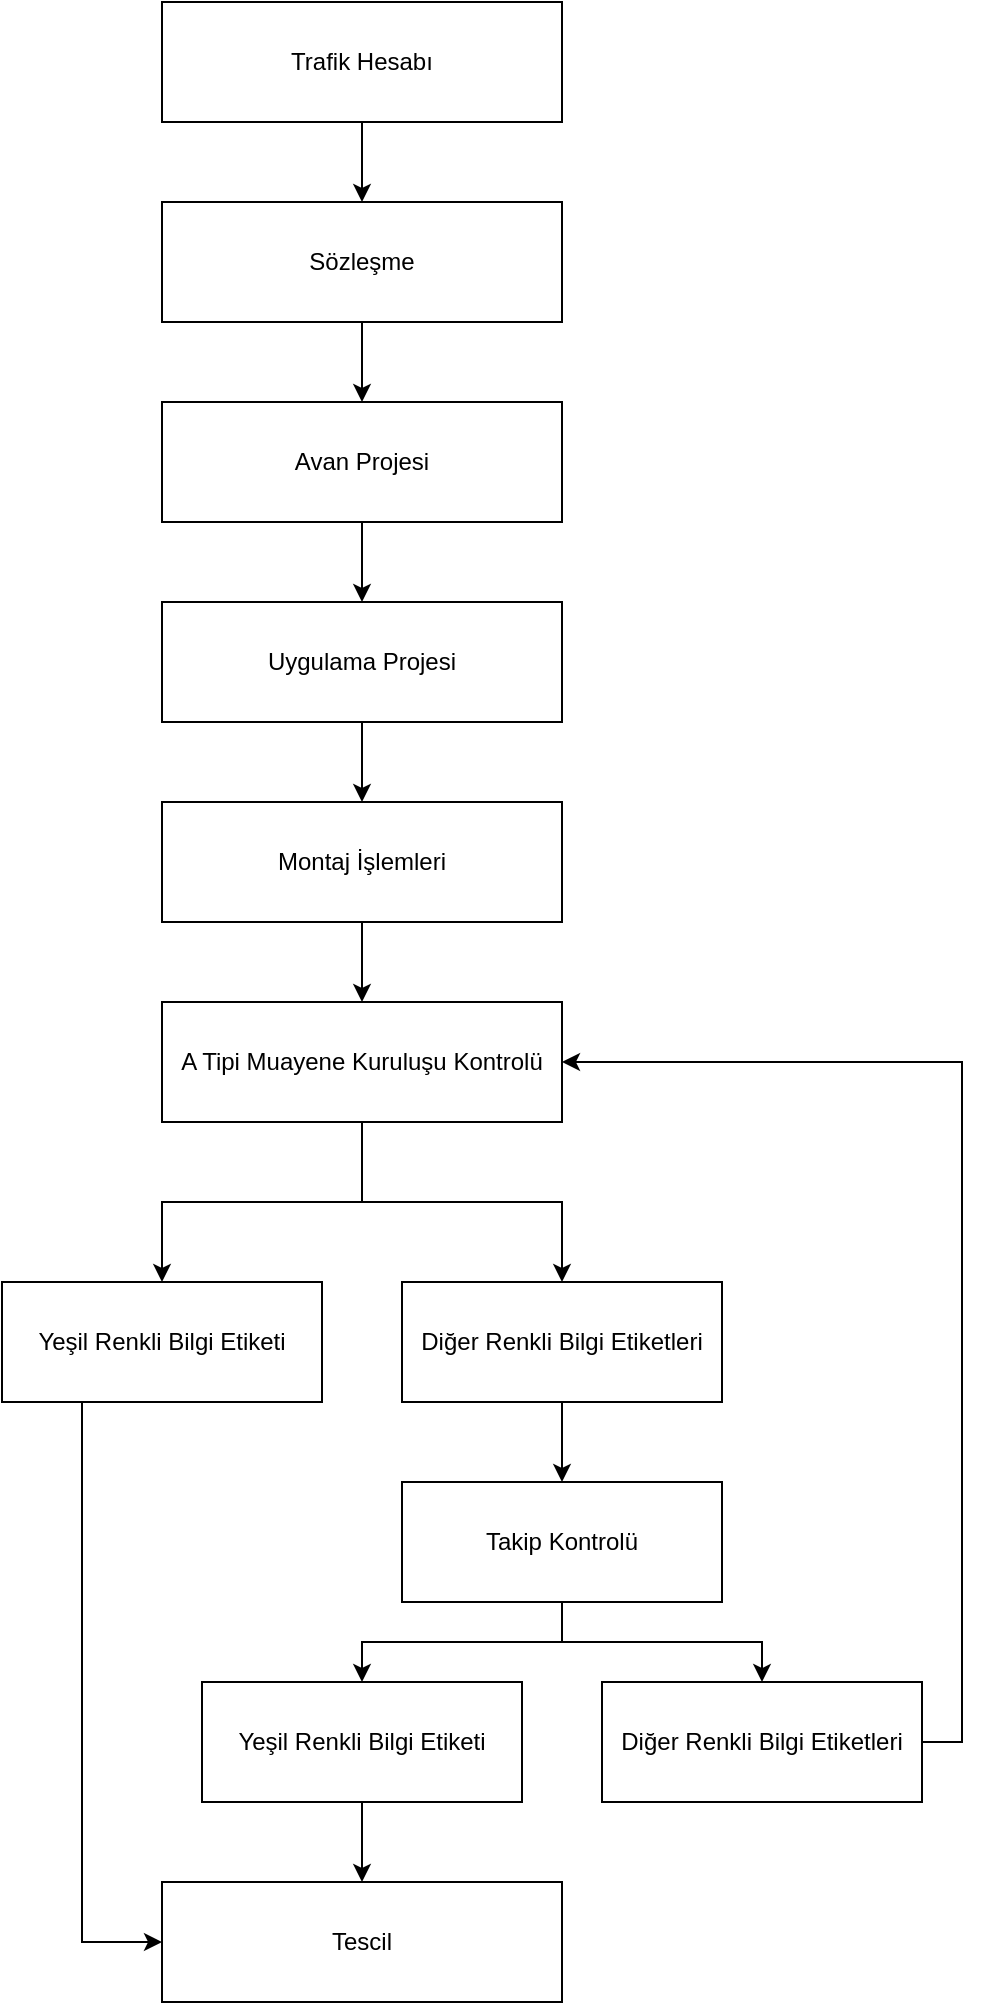 <mxfile version="16.5.6" type="github">
  <diagram id="xVj9goOM0HoYAq6a2udZ" name="Page-1">
    <mxGraphModel dx="1102" dy="600" grid="1" gridSize="10" guides="1" tooltips="1" connect="1" arrows="1" fold="1" page="1" pageScale="1" pageWidth="827" pageHeight="1169" math="0" shadow="0">
      <root>
        <mxCell id="0" />
        <mxCell id="1" parent="0" />
        <mxCell id="WERg9MYtYTJD5pxzwSMF-3" value="" style="edgeStyle=orthogonalEdgeStyle;rounded=0;orthogonalLoop=1;jettySize=auto;html=1;" edge="1" parent="1" source="WERg9MYtYTJD5pxzwSMF-1">
          <mxGeometry relative="1" as="geometry">
            <mxPoint x="420" y="220" as="targetPoint" />
          </mxGeometry>
        </mxCell>
        <mxCell id="WERg9MYtYTJD5pxzwSMF-1" value="Trafik Hesabı" style="rounded=0;whiteSpace=wrap;html=1;" vertex="1" parent="1">
          <mxGeometry x="320" y="120" width="200" height="60" as="geometry" />
        </mxCell>
        <mxCell id="WERg9MYtYTJD5pxzwSMF-27" style="edgeStyle=orthogonalEdgeStyle;rounded=0;orthogonalLoop=1;jettySize=auto;html=1;exitX=0.5;exitY=1;exitDx=0;exitDy=0;" edge="1" parent="1" source="WERg9MYtYTJD5pxzwSMF-2">
          <mxGeometry relative="1" as="geometry">
            <mxPoint x="420" y="320" as="targetPoint" />
          </mxGeometry>
        </mxCell>
        <mxCell id="WERg9MYtYTJD5pxzwSMF-2" value="Sözleşme" style="rounded=0;whiteSpace=wrap;html=1;" vertex="1" parent="1">
          <mxGeometry x="320" y="220" width="200" height="60" as="geometry" />
        </mxCell>
        <mxCell id="WERg9MYtYTJD5pxzwSMF-28" style="edgeStyle=orthogonalEdgeStyle;rounded=0;orthogonalLoop=1;jettySize=auto;html=1;exitX=0.5;exitY=1;exitDx=0;exitDy=0;" edge="1" parent="1" source="WERg9MYtYTJD5pxzwSMF-4">
          <mxGeometry relative="1" as="geometry">
            <mxPoint x="420" y="420" as="targetPoint" />
          </mxGeometry>
        </mxCell>
        <mxCell id="WERg9MYtYTJD5pxzwSMF-4" value="Avan Projesi" style="rounded=0;whiteSpace=wrap;html=1;" vertex="1" parent="1">
          <mxGeometry x="320" y="320" width="200" height="60" as="geometry" />
        </mxCell>
        <mxCell id="WERg9MYtYTJD5pxzwSMF-9" value="" style="edgeStyle=orthogonalEdgeStyle;rounded=0;orthogonalLoop=1;jettySize=auto;html=1;" edge="1" parent="1" source="WERg9MYtYTJD5pxzwSMF-6">
          <mxGeometry relative="1" as="geometry">
            <mxPoint x="420" y="520" as="targetPoint" />
          </mxGeometry>
        </mxCell>
        <mxCell id="WERg9MYtYTJD5pxzwSMF-6" value="Uygulama Projesi" style="rounded=0;whiteSpace=wrap;html=1;" vertex="1" parent="1">
          <mxGeometry x="320" y="420" width="200" height="60" as="geometry" />
        </mxCell>
        <mxCell id="WERg9MYtYTJD5pxzwSMF-29" style="edgeStyle=orthogonalEdgeStyle;rounded=0;orthogonalLoop=1;jettySize=auto;html=1;exitX=0.5;exitY=1;exitDx=0;exitDy=0;" edge="1" parent="1" source="WERg9MYtYTJD5pxzwSMF-8">
          <mxGeometry relative="1" as="geometry">
            <mxPoint x="420" y="620" as="targetPoint" />
          </mxGeometry>
        </mxCell>
        <mxCell id="WERg9MYtYTJD5pxzwSMF-8" value="Montaj İşlemleri" style="rounded=0;whiteSpace=wrap;html=1;" vertex="1" parent="1">
          <mxGeometry x="320" y="520" width="200" height="60" as="geometry" />
        </mxCell>
        <mxCell id="WERg9MYtYTJD5pxzwSMF-13" value="" style="edgeStyle=orthogonalEdgeStyle;rounded=0;orthogonalLoop=1;jettySize=auto;html=1;" edge="1" parent="1" source="WERg9MYtYTJD5pxzwSMF-10" target="WERg9MYtYTJD5pxzwSMF-12">
          <mxGeometry relative="1" as="geometry" />
        </mxCell>
        <mxCell id="WERg9MYtYTJD5pxzwSMF-15" value="" style="edgeStyle=orthogonalEdgeStyle;rounded=0;orthogonalLoop=1;jettySize=auto;html=1;" edge="1" parent="1" source="WERg9MYtYTJD5pxzwSMF-10" target="WERg9MYtYTJD5pxzwSMF-14">
          <mxGeometry relative="1" as="geometry" />
        </mxCell>
        <mxCell id="WERg9MYtYTJD5pxzwSMF-10" value="A Tipi Muayene Kuruluşu Kontrolü" style="rounded=0;whiteSpace=wrap;html=1;" vertex="1" parent="1">
          <mxGeometry x="320" y="620" width="200" height="60" as="geometry" />
        </mxCell>
        <mxCell id="WERg9MYtYTJD5pxzwSMF-37" style="edgeStyle=orthogonalEdgeStyle;rounded=0;orthogonalLoop=1;jettySize=auto;html=1;exitX=0.5;exitY=1;exitDx=0;exitDy=0;entryX=0;entryY=0.5;entryDx=0;entryDy=0;" edge="1" parent="1" source="WERg9MYtYTJD5pxzwSMF-12" target="WERg9MYtYTJD5pxzwSMF-16">
          <mxGeometry relative="1" as="geometry">
            <Array as="points">
              <mxPoint x="280" y="820" />
              <mxPoint x="280" y="1090" />
            </Array>
          </mxGeometry>
        </mxCell>
        <mxCell id="WERg9MYtYTJD5pxzwSMF-12" value="Yeşil Renkli Bilgi Etiketi" style="rounded=0;whiteSpace=wrap;html=1;" vertex="1" parent="1">
          <mxGeometry x="240" y="760" width="160" height="60" as="geometry" />
        </mxCell>
        <mxCell id="WERg9MYtYTJD5pxzwSMF-31" value="" style="edgeStyle=orthogonalEdgeStyle;rounded=0;orthogonalLoop=1;jettySize=auto;html=1;" edge="1" parent="1" source="WERg9MYtYTJD5pxzwSMF-14" target="WERg9MYtYTJD5pxzwSMF-30">
          <mxGeometry relative="1" as="geometry" />
        </mxCell>
        <mxCell id="WERg9MYtYTJD5pxzwSMF-14" value="Diğer Renkli Bilgi Etiketleri" style="rounded=0;whiteSpace=wrap;html=1;" vertex="1" parent="1">
          <mxGeometry x="440" y="760" width="160" height="60" as="geometry" />
        </mxCell>
        <mxCell id="WERg9MYtYTJD5pxzwSMF-16" value="Tescil" style="rounded=0;whiteSpace=wrap;html=1;" vertex="1" parent="1">
          <mxGeometry x="320" y="1060" width="200" height="60" as="geometry" />
        </mxCell>
        <mxCell id="WERg9MYtYTJD5pxzwSMF-35" value="" style="edgeStyle=orthogonalEdgeStyle;rounded=0;orthogonalLoop=1;jettySize=auto;html=1;" edge="1" parent="1" source="WERg9MYtYTJD5pxzwSMF-18" target="WERg9MYtYTJD5pxzwSMF-16">
          <mxGeometry relative="1" as="geometry" />
        </mxCell>
        <mxCell id="WERg9MYtYTJD5pxzwSMF-18" value="Yeşil Renkli Bilgi Etiketi" style="rounded=0;whiteSpace=wrap;html=1;" vertex="1" parent="1">
          <mxGeometry x="340" y="960" width="160" height="60" as="geometry" />
        </mxCell>
        <mxCell id="WERg9MYtYTJD5pxzwSMF-24" style="edgeStyle=orthogonalEdgeStyle;rounded=0;orthogonalLoop=1;jettySize=auto;html=1;exitX=1;exitY=0.5;exitDx=0;exitDy=0;entryX=1;entryY=0.5;entryDx=0;entryDy=0;" edge="1" parent="1" source="WERg9MYtYTJD5pxzwSMF-20" target="WERg9MYtYTJD5pxzwSMF-10">
          <mxGeometry relative="1" as="geometry" />
        </mxCell>
        <mxCell id="WERg9MYtYTJD5pxzwSMF-20" value="Diğer Renkli Bilgi Etiketleri" style="rounded=0;whiteSpace=wrap;html=1;" vertex="1" parent="1">
          <mxGeometry x="540" y="960" width="160" height="60" as="geometry" />
        </mxCell>
        <mxCell id="WERg9MYtYTJD5pxzwSMF-33" style="edgeStyle=orthogonalEdgeStyle;rounded=0;orthogonalLoop=1;jettySize=auto;html=1;exitX=0.5;exitY=1;exitDx=0;exitDy=0;entryX=0.5;entryY=0;entryDx=0;entryDy=0;" edge="1" parent="1" source="WERg9MYtYTJD5pxzwSMF-30" target="WERg9MYtYTJD5pxzwSMF-18">
          <mxGeometry relative="1" as="geometry" />
        </mxCell>
        <mxCell id="WERg9MYtYTJD5pxzwSMF-34" style="edgeStyle=orthogonalEdgeStyle;rounded=0;orthogonalLoop=1;jettySize=auto;html=1;exitX=0.5;exitY=1;exitDx=0;exitDy=0;entryX=0.5;entryY=0;entryDx=0;entryDy=0;" edge="1" parent="1" source="WERg9MYtYTJD5pxzwSMF-30" target="WERg9MYtYTJD5pxzwSMF-20">
          <mxGeometry relative="1" as="geometry" />
        </mxCell>
        <mxCell id="WERg9MYtYTJD5pxzwSMF-30" value="&lt;div&gt;Takip Kontrolü&lt;/div&gt;" style="rounded=0;whiteSpace=wrap;html=1;" vertex="1" parent="1">
          <mxGeometry x="440" y="860" width="160" height="60" as="geometry" />
        </mxCell>
      </root>
    </mxGraphModel>
  </diagram>
</mxfile>

